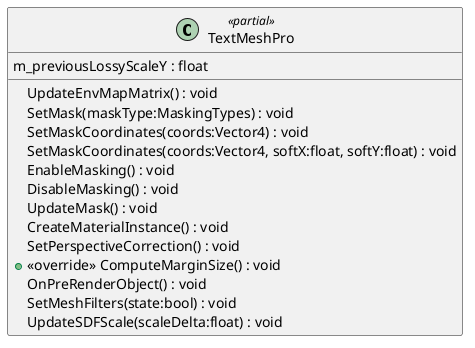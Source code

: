 @startuml
class TextMeshPro <<partial>> {
    m_previousLossyScaleY : float
    UpdateEnvMapMatrix() : void
    SetMask(maskType:MaskingTypes) : void
    SetMaskCoordinates(coords:Vector4) : void
    SetMaskCoordinates(coords:Vector4, softX:float, softY:float) : void
    EnableMasking() : void
    DisableMasking() : void
    UpdateMask() : void
    CreateMaterialInstance() : void
    SetPerspectiveCorrection() : void
    + <<override>> ComputeMarginSize() : void
    OnPreRenderObject() : void
    SetMeshFilters(state:bool) : void
    UpdateSDFScale(scaleDelta:float) : void
}
@enduml
